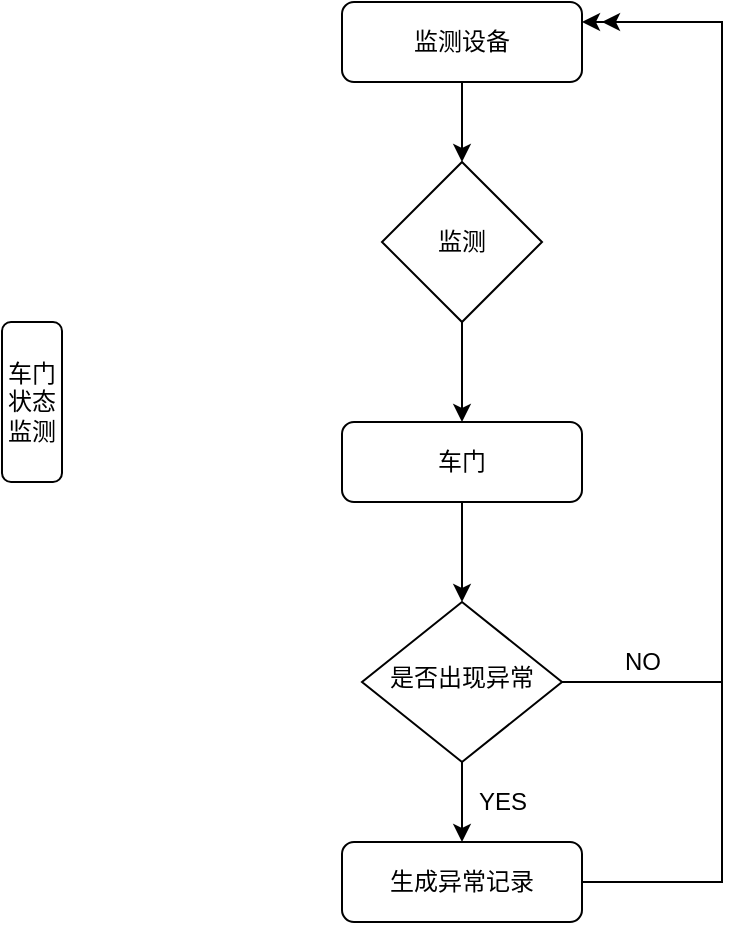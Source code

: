 <mxfile version="14.2.7" type="github">
  <diagram id="C5RBs43oDa-KdzZeNtuy" name="Page-1">
    <mxGraphModel dx="1038" dy="548" grid="1" gridSize="10" guides="1" tooltips="1" connect="1" arrows="1" fold="1" page="1" pageScale="1" pageWidth="827" pageHeight="1169" math="0" shadow="0">
      <root>
        <mxCell id="WIyWlLk6GJQsqaUBKTNV-0" />
        <mxCell id="WIyWlLk6GJQsqaUBKTNV-1" parent="WIyWlLk6GJQsqaUBKTNV-0" />
        <mxCell id="WIyWlLk6GJQsqaUBKTNV-3" value="车门状态监测" style="rounded=1;whiteSpace=wrap;html=1;fontSize=12;glass=0;strokeWidth=1;shadow=0;" parent="WIyWlLk6GJQsqaUBKTNV-1" vertex="1">
          <mxGeometry x="160" y="260" width="30" height="80" as="geometry" />
        </mxCell>
        <mxCell id="WP-VP4Hje6RRrfawxmw6-13" style="edgeStyle=orthogonalEdgeStyle;rounded=0;orthogonalLoop=1;jettySize=auto;html=1;exitX=0.5;exitY=1;exitDx=0;exitDy=0;" edge="1" parent="WIyWlLk6GJQsqaUBKTNV-1" source="WP-VP4Hje6RRrfawxmw6-0" target="WP-VP4Hje6RRrfawxmw6-2">
          <mxGeometry relative="1" as="geometry" />
        </mxCell>
        <mxCell id="WP-VP4Hje6RRrfawxmw6-0" value="监测设备" style="rounded=1;whiteSpace=wrap;html=1;fontSize=12;glass=0;strokeWidth=1;shadow=0;" vertex="1" parent="WIyWlLk6GJQsqaUBKTNV-1">
          <mxGeometry x="330" y="100" width="120" height="40" as="geometry" />
        </mxCell>
        <mxCell id="WP-VP4Hje6RRrfawxmw6-6" style="edgeStyle=orthogonalEdgeStyle;rounded=0;orthogonalLoop=1;jettySize=auto;html=1;exitX=0.5;exitY=1;exitDx=0;exitDy=0;entryX=0.5;entryY=0;entryDx=0;entryDy=0;" edge="1" parent="WIyWlLk6GJQsqaUBKTNV-1" source="WP-VP4Hje6RRrfawxmw6-1" target="WP-VP4Hje6RRrfawxmw6-5">
          <mxGeometry relative="1" as="geometry" />
        </mxCell>
        <mxCell id="WP-VP4Hje6RRrfawxmw6-1" value="车门" style="rounded=1;whiteSpace=wrap;html=1;fontSize=12;glass=0;strokeWidth=1;shadow=0;" vertex="1" parent="WIyWlLk6GJQsqaUBKTNV-1">
          <mxGeometry x="330" y="310" width="120" height="40" as="geometry" />
        </mxCell>
        <mxCell id="WP-VP4Hje6RRrfawxmw6-4" style="edgeStyle=orthogonalEdgeStyle;rounded=0;orthogonalLoop=1;jettySize=auto;html=1;exitX=0.5;exitY=1;exitDx=0;exitDy=0;" edge="1" parent="WIyWlLk6GJQsqaUBKTNV-1" source="WP-VP4Hje6RRrfawxmw6-2" target="WP-VP4Hje6RRrfawxmw6-1">
          <mxGeometry relative="1" as="geometry" />
        </mxCell>
        <mxCell id="WP-VP4Hje6RRrfawxmw6-2" value="监测" style="rhombus;whiteSpace=wrap;html=1;" vertex="1" parent="WIyWlLk6GJQsqaUBKTNV-1">
          <mxGeometry x="350" y="180" width="80" height="80" as="geometry" />
        </mxCell>
        <mxCell id="WP-VP4Hje6RRrfawxmw6-7" style="edgeStyle=orthogonalEdgeStyle;rounded=0;orthogonalLoop=1;jettySize=auto;html=1;entryX=1;entryY=0.25;entryDx=0;entryDy=0;" edge="1" parent="WIyWlLk6GJQsqaUBKTNV-1" source="WP-VP4Hje6RRrfawxmw6-5" target="WP-VP4Hje6RRrfawxmw6-0">
          <mxGeometry relative="1" as="geometry">
            <Array as="points">
              <mxPoint x="520" y="440" />
              <mxPoint x="520" y="110" />
            </Array>
          </mxGeometry>
        </mxCell>
        <mxCell id="WP-VP4Hje6RRrfawxmw6-10" style="edgeStyle=orthogonalEdgeStyle;rounded=0;orthogonalLoop=1;jettySize=auto;html=1;exitX=0.5;exitY=1;exitDx=0;exitDy=0;entryX=0.5;entryY=0;entryDx=0;entryDy=0;" edge="1" parent="WIyWlLk6GJQsqaUBKTNV-1" source="WP-VP4Hje6RRrfawxmw6-5" target="WP-VP4Hje6RRrfawxmw6-9">
          <mxGeometry relative="1" as="geometry" />
        </mxCell>
        <mxCell id="WP-VP4Hje6RRrfawxmw6-5" value="是否出现异常" style="rhombus;whiteSpace=wrap;html=1;shadow=0;fontFamily=Helvetica;fontSize=12;align=center;strokeWidth=1;spacing=6;spacingTop=-4;" vertex="1" parent="WIyWlLk6GJQsqaUBKTNV-1">
          <mxGeometry x="340" y="400" width="100" height="80" as="geometry" />
        </mxCell>
        <mxCell id="WP-VP4Hje6RRrfawxmw6-8" value="NO" style="text;html=1;align=center;verticalAlign=middle;resizable=0;points=[];autosize=1;" vertex="1" parent="WIyWlLk6GJQsqaUBKTNV-1">
          <mxGeometry x="465" y="420" width="30" height="20" as="geometry" />
        </mxCell>
        <mxCell id="WP-VP4Hje6RRrfawxmw6-12" style="edgeStyle=orthogonalEdgeStyle;rounded=0;orthogonalLoop=1;jettySize=auto;html=1;exitX=1;exitY=0.5;exitDx=0;exitDy=0;" edge="1" parent="WIyWlLk6GJQsqaUBKTNV-1" source="WP-VP4Hje6RRrfawxmw6-9">
          <mxGeometry relative="1" as="geometry">
            <mxPoint x="460" y="110" as="targetPoint" />
            <Array as="points">
              <mxPoint x="520" y="540" />
              <mxPoint x="520" y="110" />
            </Array>
          </mxGeometry>
        </mxCell>
        <mxCell id="WP-VP4Hje6RRrfawxmw6-9" value="生成异常记录" style="rounded=1;whiteSpace=wrap;html=1;fontSize=12;glass=0;strokeWidth=1;shadow=0;" vertex="1" parent="WIyWlLk6GJQsqaUBKTNV-1">
          <mxGeometry x="330" y="520" width="120" height="40" as="geometry" />
        </mxCell>
        <mxCell id="WP-VP4Hje6RRrfawxmw6-11" value="YES" style="text;html=1;align=center;verticalAlign=middle;resizable=0;points=[];autosize=1;" vertex="1" parent="WIyWlLk6GJQsqaUBKTNV-1">
          <mxGeometry x="390" y="490" width="40" height="20" as="geometry" />
        </mxCell>
      </root>
    </mxGraphModel>
  </diagram>
</mxfile>
